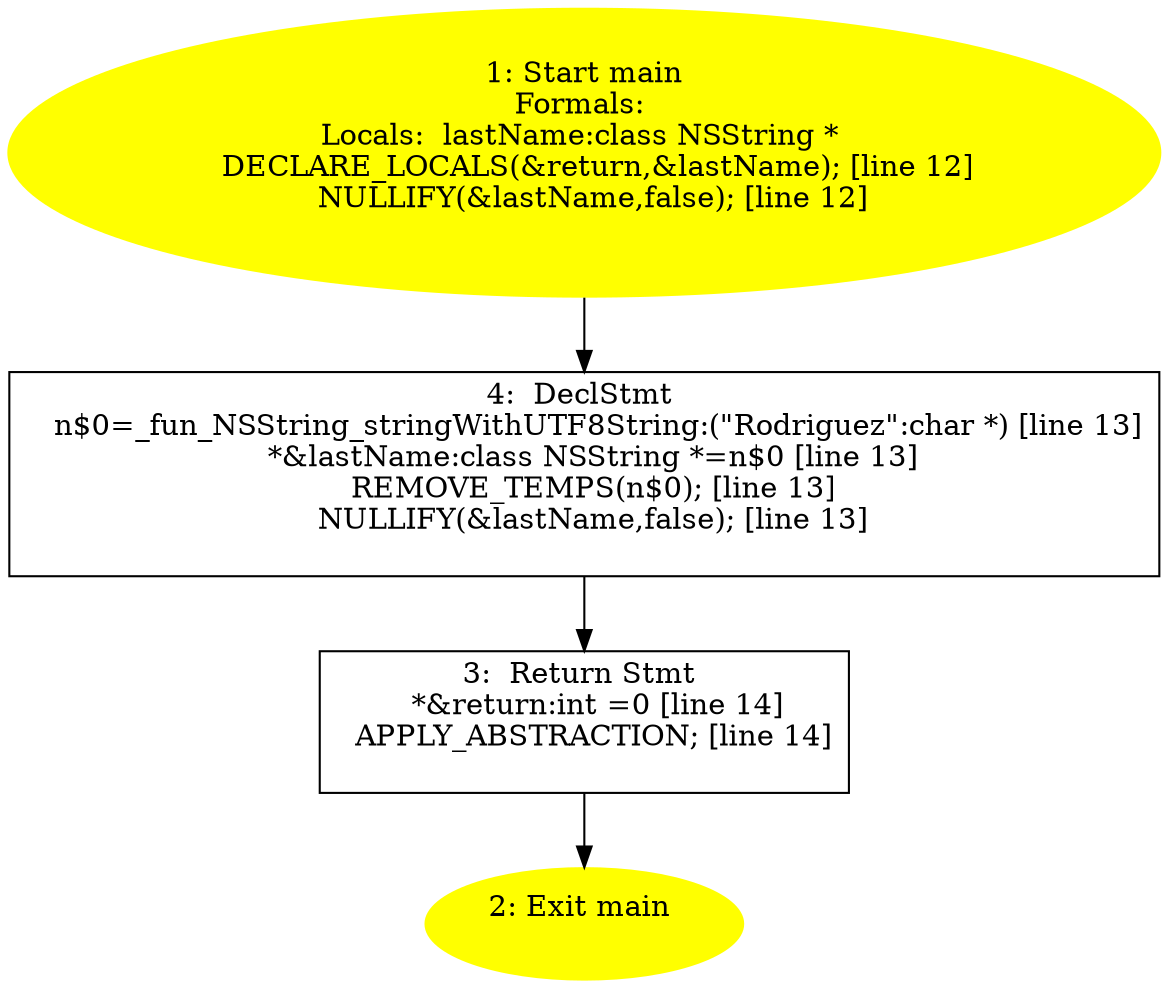digraph iCFG {
4 [label="4:  DeclStmt \n   n$0=_fun_NSString_stringWithUTF8String:(\"Rodriguez\":char *) [line 13]\n  *&lastName:class NSString *=n$0 [line 13]\n  REMOVE_TEMPS(n$0); [line 13]\n  NULLIFY(&lastName,false); [line 13]\n " shape="box"]
	

	 4 -> 3 ;
3 [label="3:  Return Stmt \n   *&return:int =0 [line 14]\n  APPLY_ABSTRACTION; [line 14]\n " shape="box"]
	

	 3 -> 2 ;
2 [label="2: Exit main \n  " color=yellow style=filled]
	

1 [label="1: Start main\nFormals: \nLocals:  lastName:class NSString * \n   DECLARE_LOCALS(&return,&lastName); [line 12]\n  NULLIFY(&lastName,false); [line 12]\n " color=yellow style=filled]
	

	 1 -> 4 ;
}
